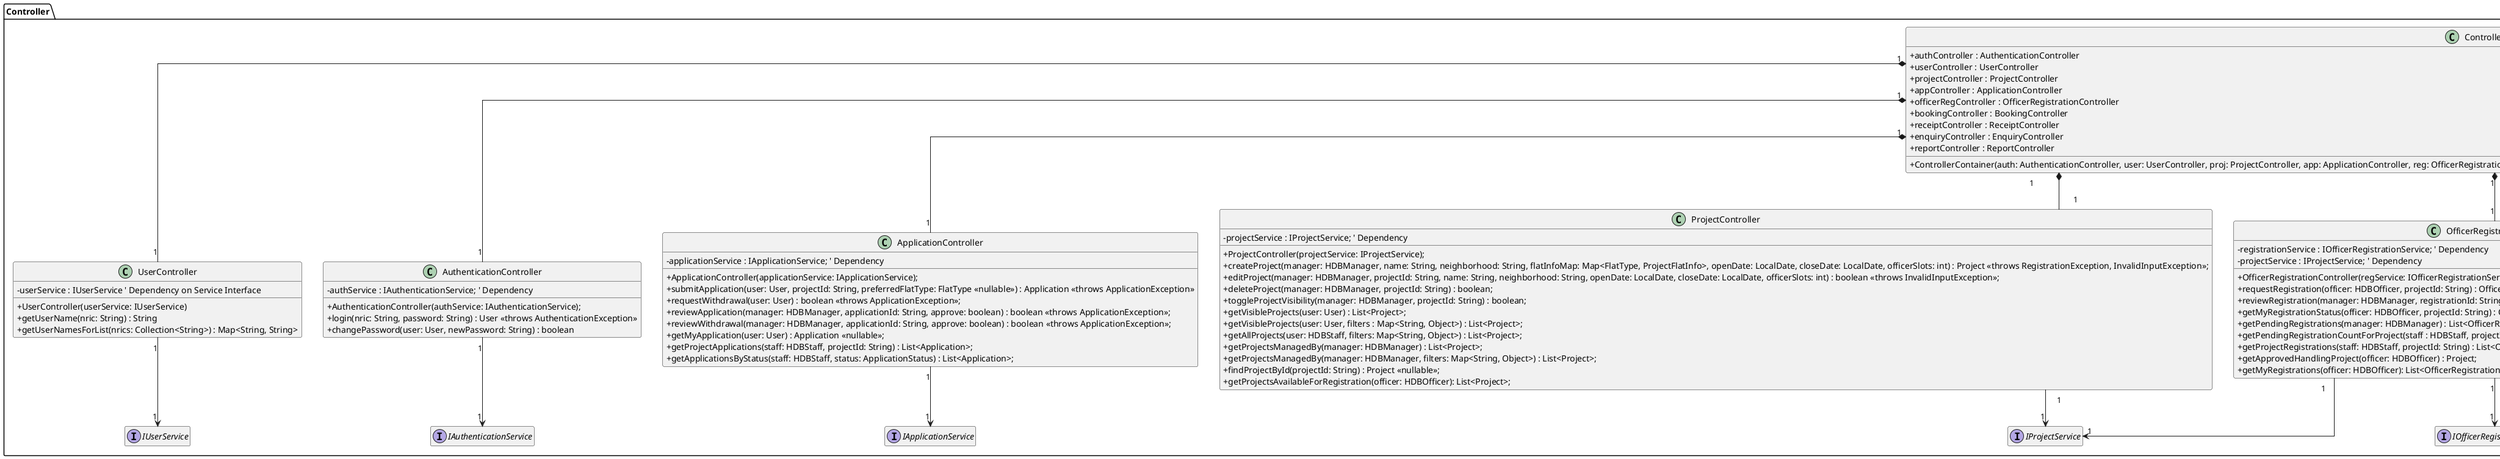 @startuml controllers

' --- Settings ---
skinparam classAttributeIconSize 0
hide empty members
skinparam packageStyle rect
skinparam linetype ortho

' --- Controller Layer ---
package Controller <<Folder>> {
    class ControllerContainer {
       + authController : AuthenticationController
       + userController : UserController
       + projectController : ProjectController
       + appController : ApplicationController
       + officerRegController : OfficerRegistrationController
       + bookingController : BookingController
       + receiptController : ReceiptController  
       + enquiryController : EnquiryController
       + reportController : ReportController
       + ControllerContainer(auth: AuthenticationController, user: UserController, proj: ProjectController, app: ApplicationController, reg: OfficerRegistrationController, book: BookingController, receipt: ReceiptController, enq: EnquiryController, report: ReportController) ' Added user controller param
    }

    class UserController {
        - userService : IUserService ' Dependency on Service Interface
        + UserController(userService: IUserService)
        + getUserName(nric: String) : String
        + getUserNamesForList(nrics: Collection<String>) : Map<String, String>
    }

    class AuthenticationController {
        - authService : IAuthenticationService; ' Dependency
        + AuthenticationController(authService: IAuthenticationService);
        + login(nric: String, password: String) : User <<throws AuthenticationException>>
        + changePassword(user: User, newPassword: String) : boolean
    }

    class ProjectController {
        - projectService : IProjectService; ' Dependency
        + ProjectController(projectService: IProjectService);
        + createProject(manager: HDBManager, name: String, neighborhood: String, flatInfoMap: Map<FlatType, ProjectFlatInfo>, openDate: LocalDate, closeDate: LocalDate, officerSlots: int) : Project <<throws RegistrationException, InvalidInputException>>;
        + editProject(manager: HDBManager, projectId: String, name: String, neighborhood: String, openDate: LocalDate, closeDate: LocalDate, officerSlots: int) : boolean <<throws InvalidInputException>>;
        + deleteProject(manager: HDBManager, projectId: String) : boolean;
        + toggleProjectVisibility(manager: HDBManager, projectId: String) : boolean;
        + getVisibleProjects(user: User) : List<Project>;
        + getVisibleProjects(user: User, filters : Map<String, Object>) : List<Project>;
        + getAllProjects(user: HDBStaff, filters: Map<String, Object>) : List<Project>;
        + getProjectsManagedBy(manager: HDBManager) : List<Project>;
        + getProjectsManagedBy(manager: HDBManager, filters: Map<String, Object>) : List<Project>;
        + findProjectById(projectId: String) : Project <<nullable>>;
        + getProjectsAvailableForRegistration(officer: HDBOfficer): List<Project>;
    }

    class ApplicationController {
        - applicationService : IApplicationService; ' Dependency
        + ApplicationController(applicationService: IApplicationService);
        + submitApplication(user: User, projectId: String, preferredFlatType: FlatType <<nullable>>) : Application <<throws ApplicationException>>
        + requestWithdrawal(user: User) : boolean <<throws ApplicationException>>;
        + reviewApplication(manager: HDBManager, applicationId: String, approve: boolean) : boolean <<throws ApplicationException>>;
        + reviewWithdrawal(manager: HDBManager, applicationId: String, approve: boolean) : boolean <<throws ApplicationException>>;
        + getMyApplication(user: User) : Application <<nullable>>;
        + getProjectApplications(staff: HDBStaff, projectId: String) : List<Application>;
        + getApplicationsByStatus(staff: HDBStaff, status: ApplicationStatus) : List<Application>;
    }

    class OfficerRegistrationController {
        - registrationService : IOfficerRegistrationService; ' Dependency
        - projectService : IProjectService; ' Dependency
        + OfficerRegistrationController(regService: IOfficerRegistrationService, projService: IProjectService);
        + requestRegistration(officer: HDBOfficer, projectId: String) : OfficerRegistration <<throws RegistrationException>>;
        + reviewRegistration(manager: HDBManager, registrationId: String, approve: boolean) : boolean <<throws RegistrationException>>;
        + getMyRegistrationStatus(officer: HDBOfficer, projectId: String) : OfficerRegStatus <<nullable>>;
        + getPendingRegistrations(manager: HDBManager) : List<OfficerRegistration>;
        + getPendingRegistrationCountForProject(staff : HDBStaff, projectId : String) : int <<throws AuthorizationException>>
        + getProjectRegistrations(staff: HDBStaff, projectId: String) : List<OfficerRegistration>;
        + getApprovedHandlingProject(officer: HDBOfficer) : Project;
        + getMyRegistrations(officer: HDBOfficer): List<OfficerRegistration>;
    }

    class BookingController {
         - bookingService : IBookingService; ' Dependency
         + BookingController(bookingService: IBookingService);
         + createBooking(officer: HDBOfficer, applicantNric: String, flatType: FlatType) : Booking <<throws BookingException, InvalidInputException>>;
         + getBookingsForProject(projectId : String) : List<Booking> <<throws BookingException>>
    }

    class ReceiptController {
        - receiptService : IReceiptService; ' Dependency
        + ReceiptController(receiptService: IReceiptService);
        + getBookingReceiptInfo(officer: HDBOfficer, booking: Booking) : BookingReceiptInfo <<throws DataAccessException>>;
    }

    class EnquiryController {
        - enquiryService : IEnquiryService; ' Dependency
        + EnquiryController(enquiryService: IEnquiryService);
        + createEnquiry(user: User, projectId: String <<nullable>>, content: String) : Enquiry <<throws InvalidInputException>>;
        + editMyEnquiry(user: User, enquiryId: String, newContent: String) : boolean <<throws InvalidInputException>>;
        + deleteMyEnquiry(user: User, enquiryId: String) : boolean;
        + replyToEnquiry(staff: HDBStaff, enquiryId: String, replyContent: String) : boolean <<throws InvalidInputException>>;
        + viewMyEnquiries(user: User) : List<Enquiry>;
        + viewAllEnquiries(staff: HDBStaff) : List<Enquiry>;
        + viewProjectEnquiries(staff: HDBStaff, projectId: String) : List<Enquiry>;
    }

    class ReportController {
         - reportService : IReportService; ' Dependency
         + ReportController(reportService: IReportService);
         + generateBookingReport(manager: HDBManager, filters: Map<String, String>) : String;
    }

    ' --- Service Interfaces ---
    interface IUserService
    interface IAuthenticationService
    interface IProjectService
    interface IApplicationService
    interface IOfficerRegistrationService
    interface IBookingService
    interface IReceiptService
    interface IEnquiryService
    interface IReportService

    ' --- Relationships ---

    ' Composition: ControllerContainer holds exactly one of each controller
    ControllerContainer "1" *-- "1" AuthenticationController
    ControllerContainer "1" *-- "1" UserController
    ControllerContainer "1" *-- "1" ProjectController
    ControllerContainer "1" *-- "1" ApplicationController
    ControllerContainer "1" *-- "1" OfficerRegistrationController
    ControllerContainer "1" *-- "1" BookingController
    ControllerContainer "1" *-- "1" ReceiptController
    ControllerContainer "1" *-- "1" EnquiryController
    ControllerContainer "1" *-- "1" ReportController

    ' Association: Each Controller uses exactly one instance of its required Service(s)
    UserController "1" --> "1" IUserService
    AuthenticationController "1" --> "1" IAuthenticationService
    ProjectController "1" --> "1" IProjectService
    ApplicationController "1" --> "1" IApplicationService
    OfficerRegistrationController "1" --> "1" IOfficerRegistrationService
    OfficerRegistrationController "1" --> "1" IProjectService
    BookingController "1" --> "1" IBookingService
    ReceiptController "1" --> "1" IReceiptService
    EnquiryController "1" --> "1" IEnquiryService
    ReportController "1" --> "1" IReportService
}

@enduml